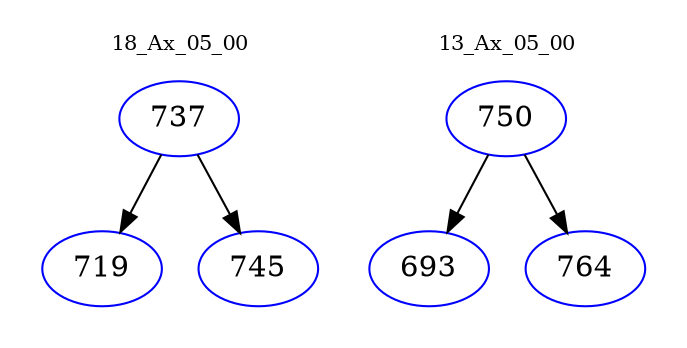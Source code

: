 digraph{
subgraph cluster_0 {
color = white
label = "18_Ax_05_00";
fontsize=10;
T0_737 [label="737", color="blue"]
T0_737 -> T0_719 [color="black"]
T0_719 [label="719", color="blue"]
T0_737 -> T0_745 [color="black"]
T0_745 [label="745", color="blue"]
}
subgraph cluster_1 {
color = white
label = "13_Ax_05_00";
fontsize=10;
T1_750 [label="750", color="blue"]
T1_750 -> T1_693 [color="black"]
T1_693 [label="693", color="blue"]
T1_750 -> T1_764 [color="black"]
T1_764 [label="764", color="blue"]
}
}
